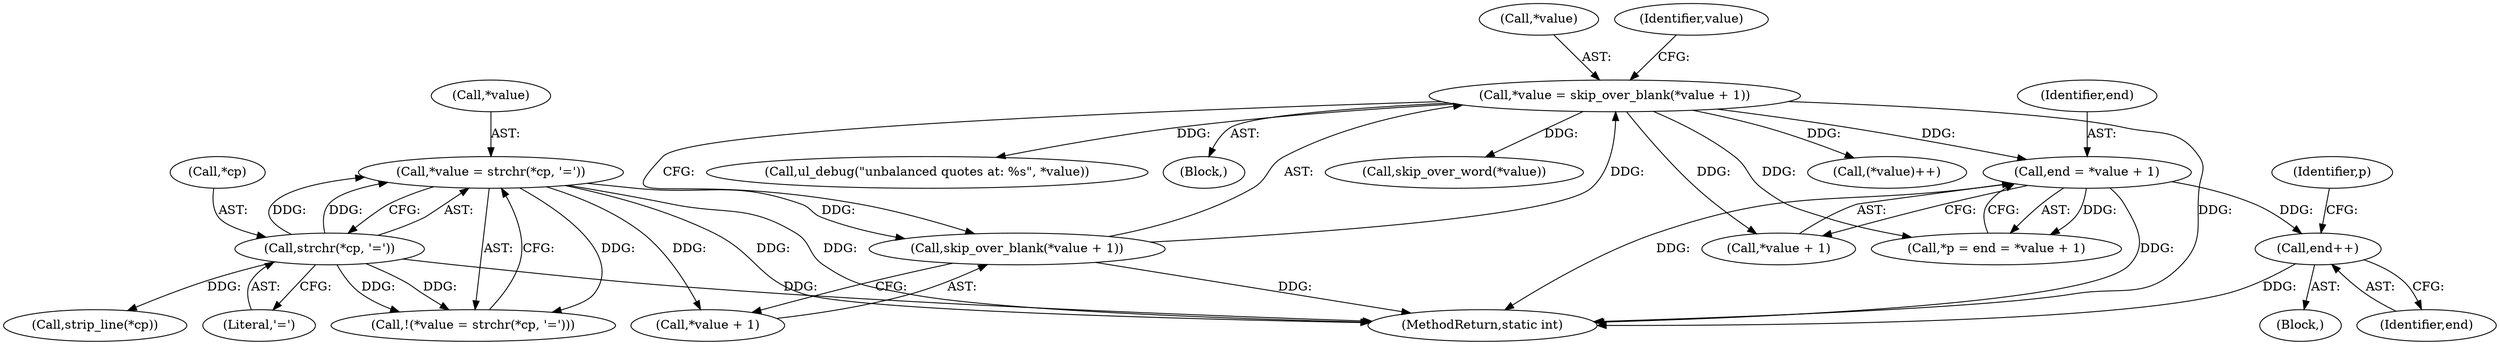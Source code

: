 digraph "0_util-linux_89e90ae7b2826110ea28c1c0eb8e7c56c3907bdc@pointer" {
"1000197" [label="(Call,end++)"];
"1000159" [label="(Call,end = *value + 1)"];
"1000141" [label="(Call,*value = skip_over_blank(*value + 1))"];
"1000144" [label="(Call,skip_over_blank(*value + 1))"];
"1000121" [label="(Call,*value = strchr(*cp, '='))"];
"1000124" [label="(Call,strchr(*cp, '='))"];
"1000219" [label="(Call,(*value)++)"];
"1000142" [label="(Call,*value)"];
"1000253" [label="(MethodReturn,static int)"];
"1000161" [label="(Call,*value + 1)"];
"1000207" [label="(Call,ul_debug(\"unbalanced quotes at: %s\", *value))"];
"1000160" [label="(Identifier,end)"];
"1000159" [label="(Call,end = *value + 1)"];
"1000105" [label="(Block,)"];
"1000120" [label="(Call,!(*value = strchr(*cp, '=')))"];
"1000125" [label="(Call,*cp)"];
"1000167" [label="(Identifier,p)"];
"1000157" [label="(Call,*p = end = *value + 1)"];
"1000122" [label="(Call,*value)"];
"1000144" [label="(Call,skip_over_blank(*value + 1))"];
"1000141" [label="(Call,*value = skip_over_blank(*value + 1))"];
"1000168" [label="(Block,)"];
"1000198" [label="(Identifier,end)"];
"1000124" [label="(Call,strchr(*cp, '='))"];
"1000138" [label="(Call,strip_line(*cp))"];
"1000127" [label="(Literal,'=')"];
"1000234" [label="(Call,skip_over_word(*value))"];
"1000197" [label="(Call,end++)"];
"1000121" [label="(Call,*value = strchr(*cp, '='))"];
"1000153" [label="(Identifier,value)"];
"1000145" [label="(Call,*value + 1)"];
"1000197" -> "1000168"  [label="AST: "];
"1000197" -> "1000198"  [label="CFG: "];
"1000198" -> "1000197"  [label="AST: "];
"1000167" -> "1000197"  [label="CFG: "];
"1000197" -> "1000253"  [label="DDG: "];
"1000159" -> "1000197"  [label="DDG: "];
"1000159" -> "1000157"  [label="AST: "];
"1000159" -> "1000161"  [label="CFG: "];
"1000160" -> "1000159"  [label="AST: "];
"1000161" -> "1000159"  [label="AST: "];
"1000157" -> "1000159"  [label="CFG: "];
"1000159" -> "1000253"  [label="DDG: "];
"1000159" -> "1000253"  [label="DDG: "];
"1000159" -> "1000157"  [label="DDG: "];
"1000141" -> "1000159"  [label="DDG: "];
"1000141" -> "1000105"  [label="AST: "];
"1000141" -> "1000144"  [label="CFG: "];
"1000142" -> "1000141"  [label="AST: "];
"1000144" -> "1000141"  [label="AST: "];
"1000153" -> "1000141"  [label="CFG: "];
"1000141" -> "1000253"  [label="DDG: "];
"1000144" -> "1000141"  [label="DDG: "];
"1000141" -> "1000157"  [label="DDG: "];
"1000141" -> "1000161"  [label="DDG: "];
"1000141" -> "1000207"  [label="DDG: "];
"1000141" -> "1000219"  [label="DDG: "];
"1000141" -> "1000234"  [label="DDG: "];
"1000144" -> "1000145"  [label="CFG: "];
"1000145" -> "1000144"  [label="AST: "];
"1000144" -> "1000253"  [label="DDG: "];
"1000121" -> "1000144"  [label="DDG: "];
"1000121" -> "1000120"  [label="AST: "];
"1000121" -> "1000124"  [label="CFG: "];
"1000122" -> "1000121"  [label="AST: "];
"1000124" -> "1000121"  [label="AST: "];
"1000120" -> "1000121"  [label="CFG: "];
"1000121" -> "1000253"  [label="DDG: "];
"1000121" -> "1000253"  [label="DDG: "];
"1000121" -> "1000120"  [label="DDG: "];
"1000124" -> "1000121"  [label="DDG: "];
"1000124" -> "1000121"  [label="DDG: "];
"1000121" -> "1000145"  [label="DDG: "];
"1000124" -> "1000127"  [label="CFG: "];
"1000125" -> "1000124"  [label="AST: "];
"1000127" -> "1000124"  [label="AST: "];
"1000124" -> "1000253"  [label="DDG: "];
"1000124" -> "1000120"  [label="DDG: "];
"1000124" -> "1000120"  [label="DDG: "];
"1000124" -> "1000138"  [label="DDG: "];
}
